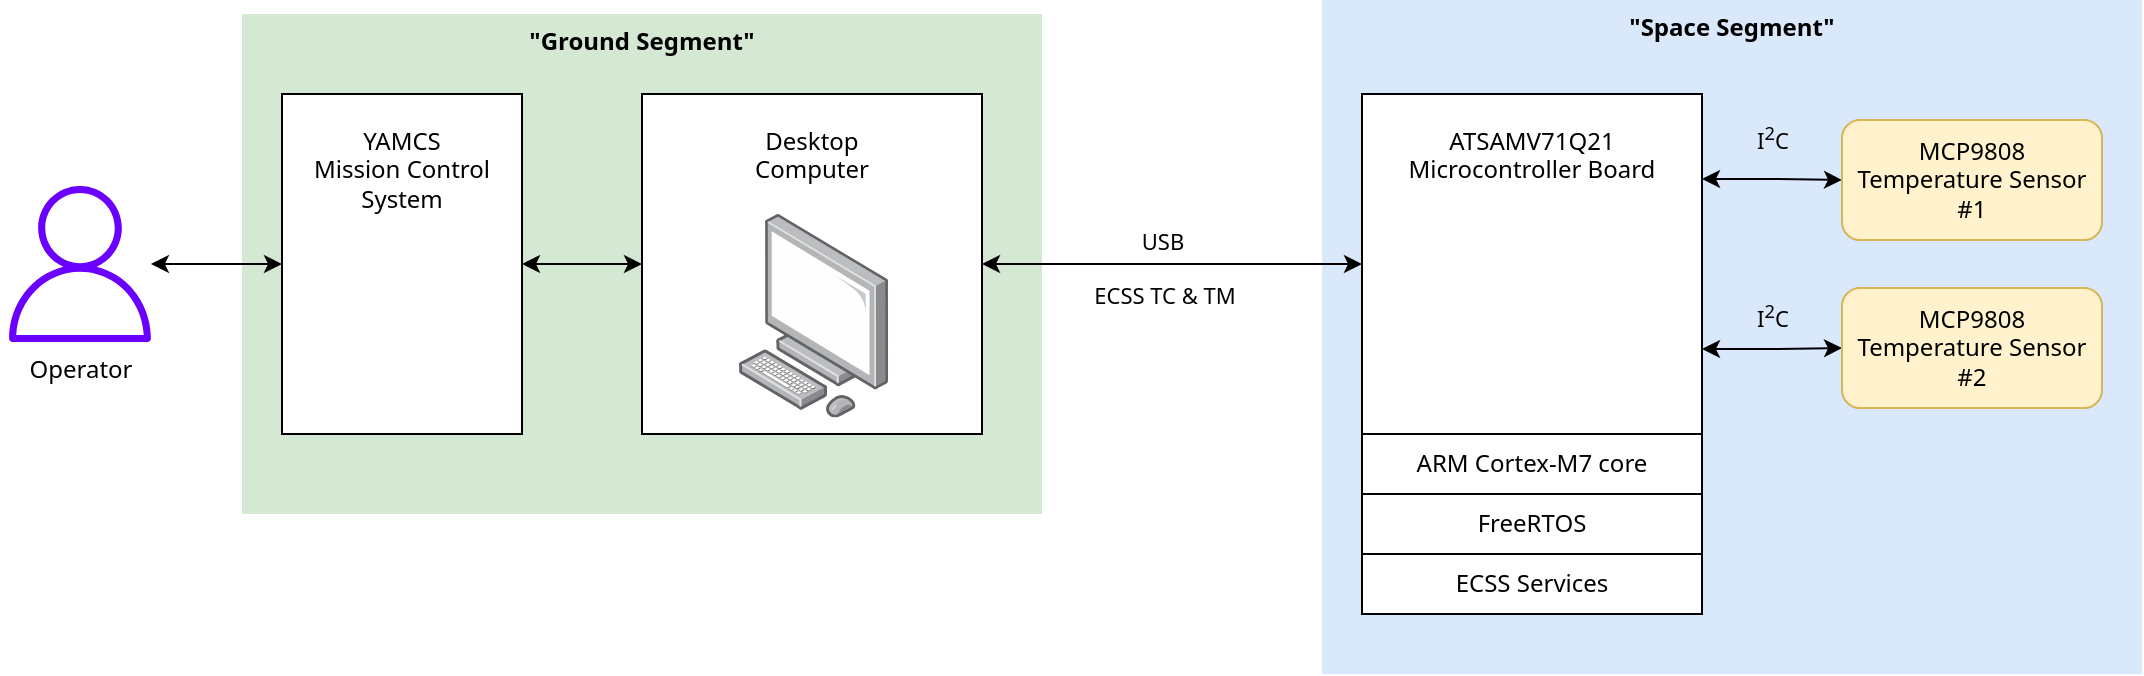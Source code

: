 <mxfile version="14.7.1" type="github">
  <diagram id="oIiptdsssOHyiysu_K8g" name="Page-1">
    <mxGraphModel dx="1185" dy="687" grid="1" gridSize="10" guides="1" tooltips="1" connect="1" arrows="1" fold="1" page="1" pageScale="1" pageWidth="1100" pageHeight="850" math="0" shadow="0">
      <root>
        <mxCell id="0" />
        <mxCell id="1" parent="0" />
        <mxCell id="DCuNwkEkpNUcei92U7mz-26" value="&lt;b&gt;&quot;Ground Segment&quot;&lt;/b&gt;" style="rounded=0;whiteSpace=wrap;html=1;fontFamily=Noto Sans;fontSource=https%3A%2F%2Ffonts.googleapis.com%2Fcss%3Ffamily%3DNoto%2BSans;verticalAlign=top;fillColor=#d5e8d4;strokeColor=none;" vertex="1" parent="1">
          <mxGeometry x="140" y="260" width="400" height="250" as="geometry" />
        </mxCell>
        <mxCell id="DCuNwkEkpNUcei92U7mz-25" value="&lt;b&gt;&quot;Space Segment&quot;&lt;/b&gt;" style="rounded=0;whiteSpace=wrap;html=1;fontFamily=Noto Sans;fontSource=https%3A%2F%2Ffonts.googleapis.com%2Fcss%3Ffamily%3DNoto%2BSans;verticalAlign=top;fillColor=#dae8fc;strokeColor=none;" vertex="1" parent="1">
          <mxGeometry x="680" y="253" width="410" height="337" as="geometry" />
        </mxCell>
        <mxCell id="DCuNwkEkpNUcei92U7mz-5" value="I&lt;sup&gt;2&lt;/sup&gt;C" style="edgeStyle=orthogonalEdgeStyle;rounded=0;orthogonalLoop=1;jettySize=auto;html=1;exitX=1;exitY=0.25;exitDx=0;exitDy=0;entryX=0;entryY=0.5;entryDx=0;entryDy=0;startArrow=classic;startFill=1;fontFamily=Noto Sans;fontSource=https%3A%2F%2Ffonts.googleapis.com%2Fcss%3Ffamily%3DNoto%2BSans;labelBackgroundColor=none;" edge="1" parent="1" source="DCuNwkEkpNUcei92U7mz-1" target="DCuNwkEkpNUcei92U7mz-3">
          <mxGeometry x="-0.0" y="22" relative="1" as="geometry">
            <Array as="points">
              <mxPoint x="905" y="342" />
            </Array>
            <mxPoint as="offset" />
          </mxGeometry>
        </mxCell>
        <mxCell id="DCuNwkEkpNUcei92U7mz-6" value="I&lt;sup&gt;2&lt;/sup&gt;C" style="edgeStyle=orthogonalEdgeStyle;rounded=0;orthogonalLoop=1;jettySize=auto;html=1;exitX=1;exitY=0.75;exitDx=0;exitDy=0;entryX=0;entryY=0.5;entryDx=0;entryDy=0;startArrow=classic;startFill=1;fontFamily=Noto Sans;fontSource=https%3A%2F%2Ffonts.googleapis.com%2Fcss%3Ffamily%3DNoto%2BSans;labelBackgroundColor=none;" edge="1" parent="1" source="DCuNwkEkpNUcei92U7mz-1" target="DCuNwkEkpNUcei92U7mz-4">
          <mxGeometry x="0.007" y="17" relative="1" as="geometry">
            <mxPoint as="offset" />
          </mxGeometry>
        </mxCell>
        <mxCell id="DCuNwkEkpNUcei92U7mz-1" value="&lt;div&gt;ATSAMV71Q21&lt;/div&gt;&lt;div&gt;Microcontroller Board&lt;br&gt;&lt;/div&gt;" style="whiteSpace=wrap;html=1;aspect=fixed;verticalAlign=top;spacingTop=10;fontFamily=Noto Sans;fontSource=https%3A%2F%2Ffonts.googleapis.com%2Fcss%3Ffamily%3DNoto%2BSans;" vertex="1" parent="1">
          <mxGeometry x="700" y="300" width="170" height="170" as="geometry" />
        </mxCell>
        <mxCell id="DCuNwkEkpNUcei92U7mz-2" value="" style="shape=image;verticalLabelPosition=bottom;labelBackgroundColor=#ffffff;verticalAlign=top;aspect=fixed;imageAspect=0;image=https://il.farnell.com/productimages/large/en_GB/2468259-40.jpg;fontFamily=Noto Sans;fontSource=https%3A%2F%2Ffonts.googleapis.com%2Fcss%3Ffamily%3DNoto%2BSans;" vertex="1" parent="1">
          <mxGeometry x="725.22" y="360" width="119.54" height="100" as="geometry" />
        </mxCell>
        <mxCell id="DCuNwkEkpNUcei92U7mz-3" value="&lt;div&gt;MCP9808&lt;/div&gt;&lt;div&gt;Temperature Sensor&lt;/div&gt;&lt;div&gt;#1&lt;br&gt;&lt;/div&gt;" style="rounded=1;whiteSpace=wrap;html=1;verticalAlign=middle;fillColor=#fff2cc;strokeColor=#d6b656;fontFamily=Noto Sans;fontSource=https%3A%2F%2Ffonts.googleapis.com%2Fcss%3Ffamily%3DNoto%2BSans;" vertex="1" parent="1">
          <mxGeometry x="940" y="313" width="130" height="60" as="geometry" />
        </mxCell>
        <mxCell id="DCuNwkEkpNUcei92U7mz-4" value="&lt;div&gt;MCP9808&lt;/div&gt;&lt;div&gt;Temperature Sensor&lt;/div&gt;&lt;div&gt;#2&lt;br&gt;&lt;/div&gt;" style="rounded=1;whiteSpace=wrap;html=1;verticalAlign=middle;fillColor=#fff2cc;strokeColor=#d6b656;fontFamily=Noto Sans;fontSource=https%3A%2F%2Ffonts.googleapis.com%2Fcss%3Ffamily%3DNoto%2BSans;" vertex="1" parent="1">
          <mxGeometry x="940" y="397" width="130" height="60" as="geometry" />
        </mxCell>
        <mxCell id="DCuNwkEkpNUcei92U7mz-8" value="ARM Cortex-M7 core" style="rounded=0;whiteSpace=wrap;html=1;verticalAlign=middle;fontFamily=Noto Sans;fontSource=https%3A%2F%2Ffonts.googleapis.com%2Fcss%3Ffamily%3DNoto%2BSans;" vertex="1" parent="1">
          <mxGeometry x="700" y="470" width="170" height="30" as="geometry" />
        </mxCell>
        <mxCell id="DCuNwkEkpNUcei92U7mz-9" value="FreeRTOS" style="rounded=0;whiteSpace=wrap;html=1;verticalAlign=middle;fontFamily=Noto Sans;fontSource=https%3A%2F%2Ffonts.googleapis.com%2Fcss%3Ffamily%3DNoto%2BSans;" vertex="1" parent="1">
          <mxGeometry x="700" y="500" width="170" height="30" as="geometry" />
        </mxCell>
        <mxCell id="DCuNwkEkpNUcei92U7mz-10" value="ECSS Services" style="rounded=0;whiteSpace=wrap;html=1;verticalAlign=middle;fontFamily=Noto Sans;fontSource=https%3A%2F%2Ffonts.googleapis.com%2Fcss%3Ffamily%3DNoto%2BSans;" vertex="1" parent="1">
          <mxGeometry x="700" y="530" width="170" height="30" as="geometry" />
        </mxCell>
        <mxCell id="DCuNwkEkpNUcei92U7mz-13" style="edgeStyle=orthogonalEdgeStyle;rounded=0;orthogonalLoop=1;jettySize=auto;html=1;exitX=1;exitY=0.5;exitDx=0;exitDy=0;entryX=0;entryY=0.5;entryDx=0;entryDy=0;startArrow=classic;startFill=1;fontFamily=Noto Sans;fontSource=https%3A%2F%2Ffonts.googleapis.com%2Fcss%3Ffamily%3DNoto%2BSans;" edge="1" parent="1" source="DCuNwkEkpNUcei92U7mz-11" target="DCuNwkEkpNUcei92U7mz-1">
          <mxGeometry relative="1" as="geometry" />
        </mxCell>
        <mxCell id="DCuNwkEkpNUcei92U7mz-14" value="USB" style="edgeLabel;html=1;align=center;verticalAlign=middle;resizable=0;points=[];fontFamily=Noto Sans;fontSource=https%3A%2F%2Ffonts.googleapis.com%2Fcss%3Ffamily%3DNoto%2BSans;" vertex="1" connectable="0" parent="DCuNwkEkpNUcei92U7mz-13">
          <mxGeometry x="0.369" y="1" relative="1" as="geometry">
            <mxPoint x="-40" y="-11" as="offset" />
          </mxGeometry>
        </mxCell>
        <mxCell id="DCuNwkEkpNUcei92U7mz-15" value="ECSS TC &amp;amp; TM" style="edgeLabel;html=1;align=center;verticalAlign=middle;resizable=0;points=[];fontFamily=Noto Sans;fontSource=https%3A%2F%2Ffonts.googleapis.com%2Fcss%3Ffamily%3DNoto%2BSans;" vertex="1" connectable="0" parent="DCuNwkEkpNUcei92U7mz-13">
          <mxGeometry x="0.404" y="1" relative="1" as="geometry">
            <mxPoint x="-43" y="16" as="offset" />
          </mxGeometry>
        </mxCell>
        <mxCell id="DCuNwkEkpNUcei92U7mz-11" value="&lt;div&gt;Desktop&lt;/div&gt;&lt;div&gt;Computer&lt;/div&gt;" style="whiteSpace=wrap;html=1;aspect=fixed;verticalAlign=top;spacingTop=10;fontFamily=Noto Sans;fontSource=https%3A%2F%2Ffonts.googleapis.com%2Fcss%3Ffamily%3DNoto%2BSans;" vertex="1" parent="1">
          <mxGeometry x="340" y="300" width="170" height="170" as="geometry" />
        </mxCell>
        <mxCell id="DCuNwkEkpNUcei92U7mz-12" value="" style="points=[];aspect=fixed;html=1;align=center;shadow=0;dashed=0;image;image=img/lib/allied_telesis/computer_and_terminals/Personal_Computer.svg;fontFamily=Noto Sans;fontSource=https%3A%2F%2Ffonts.googleapis.com%2Fcss%3Ffamily%3DNoto%2BSans;" vertex="1" parent="1">
          <mxGeometry x="388.24" y="360" width="75.11" height="101.8" as="geometry" />
        </mxCell>
        <mxCell id="DCuNwkEkpNUcei92U7mz-19" style="edgeStyle=orthogonalEdgeStyle;rounded=0;orthogonalLoop=1;jettySize=auto;html=1;exitX=1;exitY=0.5;exitDx=0;exitDy=0;entryX=0;entryY=0.5;entryDx=0;entryDy=0;startArrow=classic;startFill=1;fontFamily=Noto Sans;fontSource=https%3A%2F%2Ffonts.googleapis.com%2Fcss%3Ffamily%3DNoto%2BSans;" edge="1" parent="1" source="DCuNwkEkpNUcei92U7mz-17" target="DCuNwkEkpNUcei92U7mz-11">
          <mxGeometry relative="1" as="geometry" />
        </mxCell>
        <mxCell id="DCuNwkEkpNUcei92U7mz-24" style="edgeStyle=orthogonalEdgeStyle;rounded=0;orthogonalLoop=1;jettySize=auto;html=1;exitX=0;exitY=0.5;exitDx=0;exitDy=0;startArrow=classic;startFill=1;fontFamily=Noto Sans;fontSource=https%3A%2F%2Ffonts.googleapis.com%2Fcss%3Ffamily%3DNoto%2BSans;" edge="1" parent="1" source="DCuNwkEkpNUcei92U7mz-17" target="DCuNwkEkpNUcei92U7mz-23">
          <mxGeometry relative="1" as="geometry" />
        </mxCell>
        <mxCell id="DCuNwkEkpNUcei92U7mz-17" value="&lt;div&gt;YAMCS&lt;/div&gt;&lt;div&gt;Mission Control System&lt;br&gt;&lt;/div&gt;" style="rounded=0;whiteSpace=wrap;html=1;verticalAlign=top;spacingTop=10;fontFamily=Noto Sans;fontSource=https%3A%2F%2Ffonts.googleapis.com%2Fcss%3Ffamily%3DNoto%2BSans;" vertex="1" parent="1">
          <mxGeometry x="160" y="300" width="120" height="170" as="geometry" />
        </mxCell>
        <mxCell id="DCuNwkEkpNUcei92U7mz-18" value="" style="shape=image;verticalLabelPosition=bottom;labelBackgroundColor=#ffffff;verticalAlign=top;aspect=fixed;imageAspect=0;image=https://yamcs.org/static/logo.png;fontFamily=Noto Sans;fontSource=https%3A%2F%2Ffonts.googleapis.com%2Fcss%3Ffamily%3DNoto%2BSans;" vertex="1" parent="1">
          <mxGeometry x="170" y="389.75" width="100" height="42.31" as="geometry" />
        </mxCell>
        <mxCell id="DCuNwkEkpNUcei92U7mz-23" value="Operator" style="outlineConnect=0;strokeColor=#3700CC;dashed=0;verticalLabelPosition=bottom;verticalAlign=top;align=center;html=1;fontSize=12;fontStyle=0;aspect=fixed;pointerEvents=1;shape=mxgraph.aws4.user;fillColor=#6a00ff;fontFamily=Noto Sans;fontSource=https%3A%2F%2Ffonts.googleapis.com%2Fcss%3Ffamily%3DNoto%2BSans;" vertex="1" parent="1">
          <mxGeometry x="20" y="346" width="78" height="78" as="geometry" />
        </mxCell>
      </root>
    </mxGraphModel>
  </diagram>
</mxfile>
